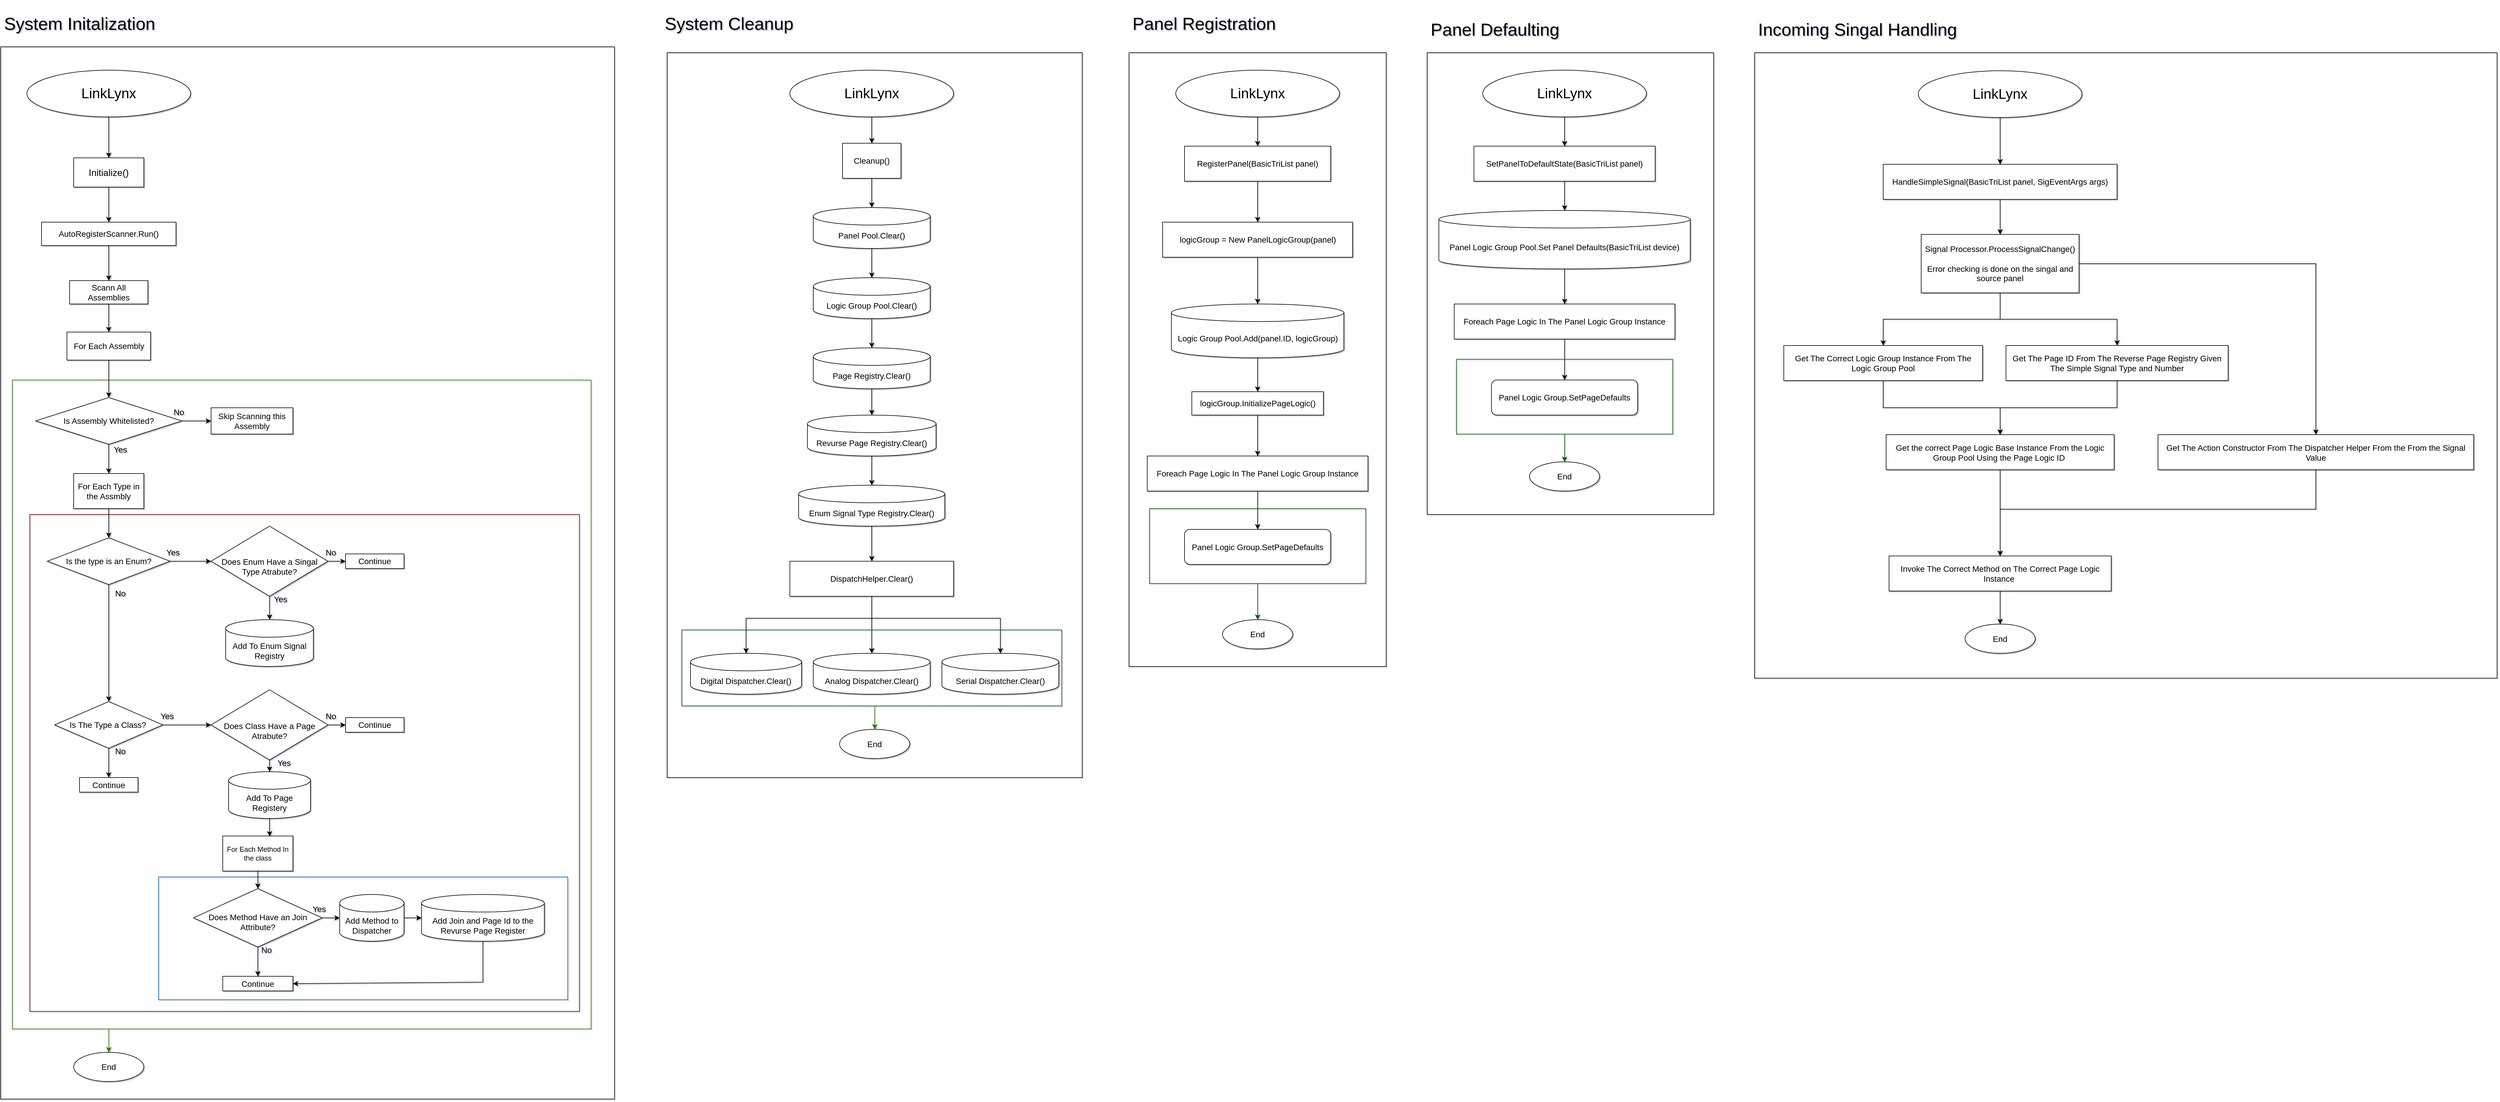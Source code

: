 <mxfile version="24.7.17">
  <diagram name="Page-1" id="KrR0dSTxkSxpPqosY5wD">
    <mxGraphModel dx="6007" dy="3430" grid="1" gridSize="10" guides="1" tooltips="1" connect="1" arrows="1" fold="1" page="0" pageScale="1" pageWidth="827" pageHeight="1169" background="none" math="0" shadow="1">
      <root>
        <mxCell id="0" />
        <mxCell id="1" parent="0" />
        <mxCell id="dL8D1LSxySZhku1xfe0i-30" value="" style="swimlane;startSize=0;" parent="1" vertex="1">
          <mxGeometry x="-570" y="-40" width="1050" height="1800" as="geometry" />
        </mxCell>
        <mxCell id="GIbPInfblWVgtL2tOyPH-95" value="Add To Page Registery" style="shape=cylinder3;whiteSpace=wrap;html=1;boundedLbl=1;backgroundOutline=1;size=15;fontSize=14;" parent="dL8D1LSxySZhku1xfe0i-30" vertex="1">
          <mxGeometry x="390" y="1240" width="140" height="80" as="geometry" />
        </mxCell>
        <mxCell id="GIbPInfblWVgtL2tOyPH-92" value="&lt;span style=&quot;font-size: 14px;&quot;&gt;Add Method to Dispatcher&lt;/span&gt;" style="shape=cylinder3;whiteSpace=wrap;html=1;boundedLbl=1;backgroundOutline=1;size=15;" parent="dL8D1LSxySZhku1xfe0i-30" vertex="1">
          <mxGeometry x="580" y="1450" width="110" height="80" as="geometry" />
        </mxCell>
        <mxCell id="GIbPInfblWVgtL2tOyPH-91" value="&lt;span style=&quot;font-size: 14px;&quot;&gt;Add Join and Page Id to the Revurse Page Register&lt;/span&gt;" style="shape=cylinder3;whiteSpace=wrap;html=1;boundedLbl=1;backgroundOutline=1;size=15;" parent="dL8D1LSxySZhku1xfe0i-30" vertex="1">
          <mxGeometry x="720" y="1450" width="210" height="80" as="geometry" />
        </mxCell>
        <mxCell id="dL8D1LSxySZhku1xfe0i-36" style="edgeStyle=orthogonalEdgeStyle;rounded=0;orthogonalLoop=1;jettySize=auto;html=1;entryX=0;entryY=0.5;entryDx=0;entryDy=0;entryPerimeter=0;" parent="dL8D1LSxySZhku1xfe0i-30" source="GIbPInfblWVgtL2tOyPH-92" target="GIbPInfblWVgtL2tOyPH-91" edge="1">
          <mxGeometry relative="1" as="geometry" />
        </mxCell>
        <mxCell id="GIbPInfblWVgtL2tOyPH-94" value="&lt;span style=&quot;font-size: 14px;&quot;&gt;Add To Enum Signal Registry&lt;/span&gt;" style="shape=cylinder3;whiteSpace=wrap;html=1;boundedLbl=1;backgroundOutline=1;size=15;" parent="dL8D1LSxySZhku1xfe0i-30" vertex="1">
          <mxGeometry x="385" y="980" width="150" height="80" as="geometry" />
        </mxCell>
        <mxCell id="GIbPInfblWVgtL2tOyPH-5" value="&lt;font style=&quot;font-size: 24px;&quot;&gt;LinkLynx&lt;/font&gt;" style="ellipse;whiteSpace=wrap;html=1;" parent="dL8D1LSxySZhku1xfe0i-30" vertex="1">
          <mxGeometry x="45" y="40" width="280" height="80" as="geometry" />
        </mxCell>
        <mxCell id="GIbPInfblWVgtL2tOyPH-82" value="" style="swimlane;startSize=0;fillColor=#60a917;fontColor=#ffffff;strokeColor=#2D7600;" parent="1" vertex="1">
          <mxGeometry x="-550" y="530" width="990" height="1110" as="geometry" />
        </mxCell>
        <mxCell id="GIbPInfblWVgtL2tOyPH-83" value="" style="swimlane;startSize=0;fillColor=#a20025;fontColor=#ffffff;strokeColor=#6F0000;fontSize=14;" parent="GIbPInfblWVgtL2tOyPH-82" vertex="1">
          <mxGeometry x="30" y="230" width="940" height="850" as="geometry" />
        </mxCell>
        <mxCell id="GIbPInfblWVgtL2tOyPH-84" value="" style="swimlane;startSize=0;fillColor=#1ba1e2;fontColor=#ffffff;strokeColor=#006EAF;" parent="GIbPInfblWVgtL2tOyPH-83" vertex="1">
          <mxGeometry x="220" y="620" width="700" height="210" as="geometry" />
        </mxCell>
        <mxCell id="GIbPInfblWVgtL2tOyPH-67" style="edgeStyle=orthogonalEdgeStyle;rounded=0;orthogonalLoop=1;jettySize=auto;html=1;entryX=0.5;entryY=0;entryDx=0;entryDy=0;" parent="GIbPInfblWVgtL2tOyPH-83" source="GIbPInfblWVgtL2tOyPH-64" target="GIbPInfblWVgtL2tOyPH-66" edge="1">
          <mxGeometry relative="1" as="geometry" />
        </mxCell>
        <mxCell id="GIbPInfblWVgtL2tOyPH-64" value="For Each Method In the class" style="rounded=0;whiteSpace=wrap;html=1;" parent="GIbPInfblWVgtL2tOyPH-83" vertex="1">
          <mxGeometry x="330" y="550" width="120" height="60" as="geometry" />
        </mxCell>
        <mxCell id="GIbPInfblWVgtL2tOyPH-77" style="edgeStyle=orthogonalEdgeStyle;rounded=0;orthogonalLoop=1;jettySize=auto;html=1;entryX=0.5;entryY=0;entryDx=0;entryDy=0;" parent="GIbPInfblWVgtL2tOyPH-83" source="GIbPInfblWVgtL2tOyPH-66" target="GIbPInfblWVgtL2tOyPH-76" edge="1">
          <mxGeometry relative="1" as="geometry" />
        </mxCell>
        <mxCell id="GIbPInfblWVgtL2tOyPH-66" value="Does Method Have an Join Attribute?" style="rhombus;whiteSpace=wrap;html=1;fontSize=14;spacingTop=14;" parent="GIbPInfblWVgtL2tOyPH-83" vertex="1">
          <mxGeometry x="280" y="640" width="220" height="100" as="geometry" />
        </mxCell>
        <mxCell id="GIbPInfblWVgtL2tOyPH-68" value="No" style="text;strokeColor=none;fillColor=none;align=center;verticalAlign=middle;spacingLeft=4;spacingRight=4;overflow=hidden;points=[[0,0.5],[1,0.5]];portConstraint=eastwest;rotatable=0;whiteSpace=wrap;html=1;fontSize=14;" parent="GIbPInfblWVgtL2tOyPH-83" vertex="1">
          <mxGeometry x="380" y="730" width="50" height="30" as="geometry" />
        </mxCell>
        <mxCell id="GIbPInfblWVgtL2tOyPH-69" value="Yes" style="text;strokeColor=none;fillColor=none;align=center;verticalAlign=middle;spacingLeft=4;spacingRight=4;overflow=hidden;points=[[0,0.5],[1,0.5]];portConstraint=eastwest;rotatable=0;whiteSpace=wrap;html=1;fontSize=14;" parent="GIbPInfblWVgtL2tOyPH-83" vertex="1">
          <mxGeometry x="470" y="660" width="50" height="30" as="geometry" />
        </mxCell>
        <mxCell id="GIbPInfblWVgtL2tOyPH-72" value="" style="endArrow=classic;html=1;rounded=0;exitX=1;exitY=0.5;exitDx=0;exitDy=0;entryX=0;entryY=0.5;entryDx=0;entryDy=0;" parent="GIbPInfblWVgtL2tOyPH-83" source="GIbPInfblWVgtL2tOyPH-66" edge="1">
          <mxGeometry width="50" height="50" relative="1" as="geometry">
            <mxPoint x="460" y="610" as="sourcePoint" />
            <mxPoint x="530" y="690" as="targetPoint" />
          </mxGeometry>
        </mxCell>
        <mxCell id="GIbPInfblWVgtL2tOyPH-76" value="Continue" style="rounded=0;whiteSpace=wrap;html=1;fontSize=14;" parent="GIbPInfblWVgtL2tOyPH-83" vertex="1">
          <mxGeometry x="330" y="790" width="120" height="25" as="geometry" />
        </mxCell>
        <mxCell id="GIbPInfblWVgtL2tOyPH-4" value="&lt;font style=&quot;font-size: 14px;&quot;&gt;AutoRegisterScanner.Run()&lt;/font&gt;" style="rounded=0;whiteSpace=wrap;html=1;fontSize=14;" parent="1" vertex="1">
          <mxGeometry x="-500" y="260" width="230" height="40" as="geometry" />
        </mxCell>
        <mxCell id="GIbPInfblWVgtL2tOyPH-102" style="edgeStyle=orthogonalEdgeStyle;rounded=0;orthogonalLoop=1;jettySize=auto;html=1;entryX=0.5;entryY=0;entryDx=0;entryDy=0;" parent="1" source="GIbPInfblWVgtL2tOyPH-5" target="GIbPInfblWVgtL2tOyPH-7" edge="1">
          <mxGeometry relative="1" as="geometry" />
        </mxCell>
        <mxCell id="GIbPInfblWVgtL2tOyPH-7" value="&lt;font style=&quot;font-size: 16px;&quot;&gt;Initialize()&lt;/font&gt;" style="rounded=0;whiteSpace=wrap;html=1;" parent="1" vertex="1">
          <mxGeometry x="-445" y="150" width="120" height="50" as="geometry" />
        </mxCell>
        <mxCell id="GIbPInfblWVgtL2tOyPH-8" value="" style="endArrow=classic;html=1;rounded=0;exitX=0.5;exitY=1;exitDx=0;exitDy=0;entryX=0.5;entryY=0;entryDx=0;entryDy=0;" parent="1" source="GIbPInfblWVgtL2tOyPH-7" target="GIbPInfblWVgtL2tOyPH-4" edge="1">
          <mxGeometry width="50" height="50" relative="1" as="geometry">
            <mxPoint x="-290" y="230" as="sourcePoint" />
            <mxPoint x="-240" y="180" as="targetPoint" />
          </mxGeometry>
        </mxCell>
        <mxCell id="GIbPInfblWVgtL2tOyPH-13" value="Is Assembly Whitelisted?" style="rhombus;whiteSpace=wrap;html=1;fontSize=14;" parent="1" vertex="1">
          <mxGeometry x="-510" y="560" width="250" height="80" as="geometry" />
        </mxCell>
        <mxCell id="GIbPInfblWVgtL2tOyPH-80" style="edgeStyle=orthogonalEdgeStyle;rounded=0;orthogonalLoop=1;jettySize=auto;html=1;entryX=0.5;entryY=0;entryDx=0;entryDy=0;" parent="1" source="GIbPInfblWVgtL2tOyPH-14" target="GIbPInfblWVgtL2tOyPH-79" edge="1">
          <mxGeometry relative="1" as="geometry" />
        </mxCell>
        <mxCell id="GIbPInfblWVgtL2tOyPH-14" value="Scann All Assemblies" style="rounded=0;whiteSpace=wrap;html=1;fontSize=14;" parent="1" vertex="1">
          <mxGeometry x="-452" y="360" width="134" height="40" as="geometry" />
        </mxCell>
        <mxCell id="GIbPInfblWVgtL2tOyPH-15" value="" style="endArrow=classic;html=1;rounded=0;exitX=0.5;exitY=1;exitDx=0;exitDy=0;entryX=0.5;entryY=0;entryDx=0;entryDy=0;" parent="1" source="GIbPInfblWVgtL2tOyPH-4" target="GIbPInfblWVgtL2tOyPH-14" edge="1">
          <mxGeometry width="50" height="50" relative="1" as="geometry">
            <mxPoint x="-310" y="380" as="sourcePoint" />
            <mxPoint x="-260" y="330" as="targetPoint" />
          </mxGeometry>
        </mxCell>
        <mxCell id="GIbPInfblWVgtL2tOyPH-20" value="Yes" style="text;strokeColor=none;fillColor=none;align=center;verticalAlign=middle;spacingLeft=4;spacingRight=4;overflow=hidden;points=[[0,0.5],[1,0.5]];portConstraint=eastwest;rotatable=0;whiteSpace=wrap;html=1;fontSize=14;" parent="1" vertex="1">
          <mxGeometry x="-390" y="634" width="50" height="30" as="geometry" />
        </mxCell>
        <mxCell id="GIbPInfblWVgtL2tOyPH-21" value="No" style="text;strokeColor=none;fillColor=none;align=center;verticalAlign=middle;spacingLeft=4;spacingRight=4;overflow=hidden;points=[[0,0.5],[1,0.5]];portConstraint=eastwest;rotatable=0;whiteSpace=wrap;html=1;fontSize=14;" parent="1" vertex="1">
          <mxGeometry x="-290" y="570" width="50" height="30" as="geometry" />
        </mxCell>
        <mxCell id="GIbPInfblWVgtL2tOyPH-23" value="" style="endArrow=classic;html=1;rounded=0;exitX=1;exitY=0.5;exitDx=0;exitDy=0;" parent="1" source="GIbPInfblWVgtL2tOyPH-13" edge="1">
          <mxGeometry width="50" height="50" relative="1" as="geometry">
            <mxPoint x="-270" y="640" as="sourcePoint" />
            <mxPoint x="-210" y="600" as="targetPoint" />
          </mxGeometry>
        </mxCell>
        <mxCell id="GIbPInfblWVgtL2tOyPH-24" value="Skip Scanning this Assembly" style="rounded=0;whiteSpace=wrap;html=1;fontSize=14;" parent="1" vertex="1">
          <mxGeometry x="-210" y="577.5" width="140" height="45" as="geometry" />
        </mxCell>
        <mxCell id="GIbPInfblWVgtL2tOyPH-25" value="" style="endArrow=classic;html=1;rounded=0;exitX=0.5;exitY=1;exitDx=0;exitDy=0;entryX=0.5;entryY=0;entryDx=0;entryDy=0;" parent="1" source="GIbPInfblWVgtL2tOyPH-13" target="GIbPInfblWVgtL2tOyPH-29" edge="1">
          <mxGeometry width="50" height="50" relative="1" as="geometry">
            <mxPoint x="-310" y="580" as="sourcePoint" />
            <mxPoint x="-385" y="680" as="targetPoint" />
          </mxGeometry>
        </mxCell>
        <mxCell id="GIbPInfblWVgtL2tOyPH-29" value="&lt;font style=&quot;font-size: 14px;&quot;&gt;For Each Type in the Assmbly&lt;/font&gt;" style="rounded=0;whiteSpace=wrap;html=1;" parent="1" vertex="1">
          <mxGeometry x="-445" y="690" width="120" height="60" as="geometry" />
        </mxCell>
        <mxCell id="GIbPInfblWVgtL2tOyPH-39" style="edgeStyle=orthogonalEdgeStyle;rounded=0;orthogonalLoop=1;jettySize=auto;html=1;exitX=1;exitY=0.5;exitDx=0;exitDy=0;entryX=0;entryY=0.5;entryDx=0;entryDy=0;" parent="1" source="GIbPInfblWVgtL2tOyPH-30" edge="1">
          <mxGeometry relative="1" as="geometry">
            <mxPoint x="-210" y="840" as="targetPoint" />
          </mxGeometry>
        </mxCell>
        <mxCell id="GIbPInfblWVgtL2tOyPH-57" style="edgeStyle=orthogonalEdgeStyle;rounded=0;orthogonalLoop=1;jettySize=auto;html=1;entryX=0.5;entryY=0;entryDx=0;entryDy=0;" parent="1" source="GIbPInfblWVgtL2tOyPH-30" target="GIbPInfblWVgtL2tOyPH-49" edge="1">
          <mxGeometry relative="1" as="geometry" />
        </mxCell>
        <mxCell id="GIbPInfblWVgtL2tOyPH-30" value="Is the type is an Enum?" style="rhombus;whiteSpace=wrap;html=1;fontSize=14;" parent="1" vertex="1">
          <mxGeometry x="-490" y="800" width="210" height="80" as="geometry" />
        </mxCell>
        <mxCell id="GIbPInfblWVgtL2tOyPH-31" value="" style="endArrow=classic;html=1;rounded=0;exitX=0.5;exitY=1;exitDx=0;exitDy=0;entryX=0.5;entryY=0;entryDx=0;entryDy=0;" parent="1" source="GIbPInfblWVgtL2tOyPH-29" target="GIbPInfblWVgtL2tOyPH-30" edge="1">
          <mxGeometry width="50" height="50" relative="1" as="geometry">
            <mxPoint x="-310" y="680" as="sourcePoint" />
            <mxPoint x="-260" y="630" as="targetPoint" />
          </mxGeometry>
        </mxCell>
        <mxCell id="GIbPInfblWVgtL2tOyPH-32" value="No" style="text;strokeColor=none;fillColor=none;align=center;verticalAlign=middle;spacingLeft=4;spacingRight=4;overflow=hidden;points=[[0,0.5],[1,0.5]];portConstraint=eastwest;rotatable=0;whiteSpace=wrap;html=1;fontSize=14;" parent="1" vertex="1">
          <mxGeometry x="-390" y="1150" width="50" height="30" as="geometry" />
        </mxCell>
        <mxCell id="GIbPInfblWVgtL2tOyPH-33" value="Yes" style="text;strokeColor=none;fillColor=none;align=center;verticalAlign=middle;spacingLeft=4;spacingRight=4;overflow=hidden;points=[[0,0.5],[1,0.5]];portConstraint=eastwest;rotatable=0;whiteSpace=wrap;html=1;fontSize=14;" parent="1" vertex="1">
          <mxGeometry x="-300" y="810" width="50" height="30" as="geometry" />
        </mxCell>
        <mxCell id="GIbPInfblWVgtL2tOyPH-46" style="edgeStyle=orthogonalEdgeStyle;rounded=0;orthogonalLoop=1;jettySize=auto;html=1;exitX=1;exitY=0.5;exitDx=0;exitDy=0;entryX=0;entryY=0.5;entryDx=0;entryDy=0;" parent="1" source="GIbPInfblWVgtL2tOyPH-40" target="GIbPInfblWVgtL2tOyPH-45" edge="1">
          <mxGeometry relative="1" as="geometry" />
        </mxCell>
        <mxCell id="GIbPInfblWVgtL2tOyPH-40" value="Does Enum Have a Singal Type Atrabute?" style="rhombus;whiteSpace=wrap;html=1;fontSize=14;spacingTop=17;spacingLeft=0;spacingRight=0;spacing=2;" parent="1" vertex="1">
          <mxGeometry x="-210" y="780" width="200" height="120" as="geometry" />
        </mxCell>
        <mxCell id="GIbPInfblWVgtL2tOyPH-41" value="Yes" style="text;strokeColor=none;fillColor=none;align=center;verticalAlign=middle;spacingLeft=4;spacingRight=4;overflow=hidden;points=[[0,0.5],[1,0.5]];portConstraint=eastwest;rotatable=0;whiteSpace=wrap;html=1;fontSize=14;" parent="1" vertex="1">
          <mxGeometry x="-116" y="890" width="50" height="30" as="geometry" />
        </mxCell>
        <mxCell id="GIbPInfblWVgtL2tOyPH-42" value="No" style="text;strokeColor=none;fillColor=none;align=center;verticalAlign=middle;spacingLeft=4;spacingRight=4;overflow=hidden;points=[[0,0.5],[1,0.5]];portConstraint=eastwest;rotatable=0;whiteSpace=wrap;html=1;fontSize=14;" parent="1" vertex="1">
          <mxGeometry x="-30" y="810" width="50" height="30" as="geometry" />
        </mxCell>
        <mxCell id="GIbPInfblWVgtL2tOyPH-45" value="Continue" style="rounded=0;whiteSpace=wrap;html=1;fontSize=14;" parent="1" vertex="1">
          <mxGeometry x="20" y="827.5" width="100" height="25" as="geometry" />
        </mxCell>
        <mxCell id="GIbPInfblWVgtL2tOyPH-58" style="edgeStyle=orthogonalEdgeStyle;rounded=0;orthogonalLoop=1;jettySize=auto;html=1;entryX=0;entryY=0.5;entryDx=0;entryDy=0;" parent="1" source="GIbPInfblWVgtL2tOyPH-49" target="GIbPInfblWVgtL2tOyPH-52" edge="1">
          <mxGeometry relative="1" as="geometry" />
        </mxCell>
        <mxCell id="GIbPInfblWVgtL2tOyPH-63" style="edgeStyle=orthogonalEdgeStyle;rounded=0;orthogonalLoop=1;jettySize=auto;html=1;entryX=0.5;entryY=0;entryDx=0;entryDy=0;" parent="1" source="GIbPInfblWVgtL2tOyPH-49" target="GIbPInfblWVgtL2tOyPH-62" edge="1">
          <mxGeometry relative="1" as="geometry" />
        </mxCell>
        <mxCell id="GIbPInfblWVgtL2tOyPH-49" value="Is The Type a Class?&amp;nbsp;" style="rhombus;whiteSpace=wrap;html=1;fontSize=14;" parent="1" vertex="1">
          <mxGeometry x="-477.5" y="1080" width="185" height="80" as="geometry" />
        </mxCell>
        <mxCell id="GIbPInfblWVgtL2tOyPH-50" value="No" style="text;strokeColor=none;fillColor=none;align=center;verticalAlign=middle;spacingLeft=4;spacingRight=4;overflow=hidden;points=[[0,0.5],[1,0.5]];portConstraint=eastwest;rotatable=0;whiteSpace=wrap;html=1;fontSize=14;" parent="1" vertex="1">
          <mxGeometry x="-390" y="880" width="50" height="30" as="geometry" />
        </mxCell>
        <mxCell id="GIbPInfblWVgtL2tOyPH-51" value="Yes" style="text;strokeColor=none;fillColor=none;align=center;verticalAlign=middle;spacingLeft=4;spacingRight=4;overflow=hidden;points=[[0,0.5],[1,0.5]];portConstraint=eastwest;rotatable=0;whiteSpace=wrap;html=1;fontSize=14;" parent="1" vertex="1">
          <mxGeometry x="-310" y="1090" width="50" height="30" as="geometry" />
        </mxCell>
        <mxCell id="GIbPInfblWVgtL2tOyPH-56" style="edgeStyle=orthogonalEdgeStyle;rounded=0;orthogonalLoop=1;jettySize=auto;html=1;entryX=0;entryY=0.5;entryDx=0;entryDy=0;" parent="1" source="GIbPInfblWVgtL2tOyPH-52" target="GIbPInfblWVgtL2tOyPH-55" edge="1">
          <mxGeometry relative="1" as="geometry" />
        </mxCell>
        <mxCell id="GIbPInfblWVgtL2tOyPH-52" value="Does Class Have a Page Atrabute?" style="rhombus;whiteSpace=wrap;html=1;fontSize=14;spacingTop=20;spacingLeft=0;spacingRight=0;spacing=2;" parent="1" vertex="1">
          <mxGeometry x="-210" y="1060" width="200" height="120" as="geometry" />
        </mxCell>
        <mxCell id="GIbPInfblWVgtL2tOyPH-53" value="Yes" style="text;strokeColor=none;fillColor=none;align=center;verticalAlign=middle;spacingLeft=4;spacingRight=4;overflow=hidden;points=[[0,0.5],[1,0.5]];portConstraint=eastwest;rotatable=0;whiteSpace=wrap;html=1;fontSize=14;" parent="1" vertex="1">
          <mxGeometry x="-110" y="1170" width="50" height="30" as="geometry" />
        </mxCell>
        <mxCell id="GIbPInfblWVgtL2tOyPH-54" value="No" style="text;strokeColor=none;fillColor=none;align=center;verticalAlign=middle;spacingLeft=4;spacingRight=4;overflow=hidden;points=[[0,0.5],[1,0.5]];portConstraint=eastwest;rotatable=0;whiteSpace=wrap;html=1;fontSize=14;" parent="1" vertex="1">
          <mxGeometry x="-30" y="1090" width="50" height="30" as="geometry" />
        </mxCell>
        <mxCell id="GIbPInfblWVgtL2tOyPH-55" value="Continue" style="rounded=0;whiteSpace=wrap;html=1;fontSize=14;" parent="1" vertex="1">
          <mxGeometry x="20" y="1107.5" width="100" height="25" as="geometry" />
        </mxCell>
        <mxCell id="GIbPInfblWVgtL2tOyPH-62" value="Continue" style="rounded=0;whiteSpace=wrap;html=1;fontSize=14;" parent="1" vertex="1">
          <mxGeometry x="-435" y="1210" width="100" height="25" as="geometry" />
        </mxCell>
        <mxCell id="GIbPInfblWVgtL2tOyPH-90" style="edgeStyle=orthogonalEdgeStyle;rounded=0;orthogonalLoop=1;jettySize=auto;html=1;entryX=0.5;entryY=0;entryDx=0;entryDy=0;" parent="1" source="GIbPInfblWVgtL2tOyPH-79" target="GIbPInfblWVgtL2tOyPH-13" edge="1">
          <mxGeometry relative="1" as="geometry" />
        </mxCell>
        <mxCell id="GIbPInfblWVgtL2tOyPH-79" value="For Ea&lt;span style=&quot;background-color: initial;&quot;&gt;ch Assembly&lt;/span&gt;" style="rounded=0;whiteSpace=wrap;html=1;fontSize=14;" parent="1" vertex="1">
          <mxGeometry x="-456.5" y="448" width="143" height="48" as="geometry" />
        </mxCell>
        <mxCell id="GIbPInfblWVgtL2tOyPH-86" value="End" style="ellipse;whiteSpace=wrap;html=1;fontSize=14;" parent="1" vertex="1">
          <mxGeometry x="-445" y="1680" width="120" height="50" as="geometry" />
        </mxCell>
        <mxCell id="GIbPInfblWVgtL2tOyPH-87" value="" style="endArrow=classic;html=1;rounded=0;entryX=0.5;entryY=0;entryDx=0;entryDy=0;fillColor=#60a917;strokeColor=#2D7600;" parent="1" target="GIbPInfblWVgtL2tOyPH-86" edge="1">
          <mxGeometry width="50" height="50" relative="1" as="geometry">
            <mxPoint x="-385" y="1640" as="sourcePoint" />
            <mxPoint x="-385" y="1700" as="targetPoint" />
          </mxGeometry>
        </mxCell>
        <mxCell id="oS7MzfRwADnnLeCyvdUV-10" style="edgeStyle=orthogonalEdgeStyle;rounded=0;orthogonalLoop=1;jettySize=auto;html=1;entryX=0.5;entryY=0;entryDx=0;entryDy=0;" parent="1" source="GIbPInfblWVgtL2tOyPH-103" target="oS7MzfRwADnnLeCyvdUV-8" edge="1">
          <mxGeometry relative="1" as="geometry" />
        </mxCell>
        <mxCell id="GIbPInfblWVgtL2tOyPH-103" value="RegisterPanel(BasicTriList panel)" style="rounded=0;whiteSpace=wrap;html=1;fontSize=14;" parent="1" vertex="1">
          <mxGeometry x="1455" y="130" width="250" height="60" as="geometry" />
        </mxCell>
        <mxCell id="xaHEJ4oOJj-pfTSbVaXB-36" style="edgeStyle=orthogonalEdgeStyle;rounded=0;orthogonalLoop=1;jettySize=auto;html=1;entryX=0.5;entryY=0;entryDx=0;entryDy=0;" edge="1" parent="1" source="GIbPInfblWVgtL2tOyPH-104">
          <mxGeometry relative="1" as="geometry">
            <mxPoint x="2105" y="240" as="targetPoint" />
          </mxGeometry>
        </mxCell>
        <mxCell id="GIbPInfblWVgtL2tOyPH-104" value="SetPanelToDefaultState(BasicTriList panel)" style="rounded=0;whiteSpace=wrap;html=1;fontSize=14;" parent="1" vertex="1">
          <mxGeometry x="1950" y="130" width="310" height="60" as="geometry" />
        </mxCell>
        <mxCell id="dL8D1LSxySZhku1xfe0i-31" value="System Initalization" style="text;strokeColor=none;fillColor=none;align=left;verticalAlign=middle;spacingLeft=4;spacingRight=4;overflow=hidden;points=[[0,0.5],[1,0.5]];portConstraint=eastwest;rotatable=0;whiteSpace=wrap;html=1;fontSize=30;" parent="1" vertex="1">
          <mxGeometry x="-570" y="-120" width="270" height="80" as="geometry" />
        </mxCell>
        <mxCell id="dL8D1LSxySZhku1xfe0i-32" value="System Cleanup" style="text;strokeColor=none;fillColor=none;align=left;verticalAlign=middle;spacingLeft=4;spacingRight=4;overflow=hidden;points=[[0,0.5],[1,0.5]];portConstraint=eastwest;rotatable=0;whiteSpace=wrap;html=1;fontSize=30;" parent="1" vertex="1">
          <mxGeometry x="560" y="-120" width="270" height="80" as="geometry" />
        </mxCell>
        <mxCell id="dL8D1LSxySZhku1xfe0i-33" style="edgeStyle=orthogonalEdgeStyle;rounded=0;orthogonalLoop=1;jettySize=auto;html=1;entryX=0.5;entryY=0;entryDx=0;entryDy=0;entryPerimeter=0;" parent="1" source="GIbPInfblWVgtL2tOyPH-52" target="GIbPInfblWVgtL2tOyPH-95" edge="1">
          <mxGeometry relative="1" as="geometry" />
        </mxCell>
        <mxCell id="dL8D1LSxySZhku1xfe0i-35" style="edgeStyle=orthogonalEdgeStyle;rounded=0;orthogonalLoop=1;jettySize=auto;html=1;entryX=0.669;entryY=0.012;entryDx=0;entryDy=0;entryPerimeter=0;" parent="1" source="GIbPInfblWVgtL2tOyPH-95" target="GIbPInfblWVgtL2tOyPH-64" edge="1">
          <mxGeometry relative="1" as="geometry" />
        </mxCell>
        <mxCell id="GIbPInfblWVgtL2tOyPH-85" value="" style="endArrow=classic;html=1;rounded=0;entryX=1;entryY=0.5;entryDx=0;entryDy=0;exitX=0.5;exitY=1;exitDx=0;exitDy=0;exitPerimeter=0;" parent="1" source="GIbPInfblWVgtL2tOyPH-91" target="GIbPInfblWVgtL2tOyPH-76" edge="1">
          <mxGeometry width="50" height="50" relative="1" as="geometry">
            <mxPoint x="270" y="1520" as="sourcePoint" />
            <mxPoint x="120" y="1260" as="targetPoint" />
            <Array as="points">
              <mxPoint x="255" y="1560" />
            </Array>
          </mxGeometry>
        </mxCell>
        <mxCell id="dL8D1LSxySZhku1xfe0i-37" style="edgeStyle=orthogonalEdgeStyle;rounded=0;orthogonalLoop=1;jettySize=auto;html=1;" parent="1" source="GIbPInfblWVgtL2tOyPH-40" edge="1">
          <mxGeometry relative="1" as="geometry">
            <mxPoint x="-110" y="940" as="targetPoint" />
          </mxGeometry>
        </mxCell>
        <mxCell id="xaHEJ4oOJj-pfTSbVaXB-60" style="edgeStyle=orthogonalEdgeStyle;rounded=0;orthogonalLoop=1;jettySize=auto;html=1;entryX=0.5;entryY=0;entryDx=0;entryDy=0;fontSize=14;" edge="1" parent="1" source="GIbPInfblWVgtL2tOyPH-106" target="xaHEJ4oOJj-pfTSbVaXB-58">
          <mxGeometry relative="1" as="geometry" />
        </mxCell>
        <mxCell id="GIbPInfblWVgtL2tOyPH-106" value="HandleSimpleSignal(BasicTriList panel, SigEventArgs args)" style="rounded=0;whiteSpace=wrap;html=1;fontSize=14;" parent="1" vertex="1">
          <mxGeometry x="2650" y="161" width="400" height="60" as="geometry" />
        </mxCell>
        <mxCell id="oS7MzfRwADnnLeCyvdUV-2" style="edgeStyle=orthogonalEdgeStyle;rounded=0;orthogonalLoop=1;jettySize=auto;html=1;entryX=0.5;entryY=0;entryDx=0;entryDy=0;" parent="1" source="oS7MzfRwADnnLeCyvdUV-1" target="GIbPInfblWVgtL2tOyPH-103" edge="1">
          <mxGeometry relative="1" as="geometry" />
        </mxCell>
        <mxCell id="oS7MzfRwADnnLeCyvdUV-8" value="logicGroup = New PanelLogicGroup(panel)" style="rounded=0;whiteSpace=wrap;html=1;fontSize=14;" parent="1" vertex="1">
          <mxGeometry x="1417.5" y="260" width="325" height="60" as="geometry" />
        </mxCell>
        <mxCell id="oS7MzfRwADnnLeCyvdUV-17" style="edgeStyle=orthogonalEdgeStyle;rounded=0;orthogonalLoop=1;jettySize=auto;html=1;entryX=0.5;entryY=0;entryDx=0;entryDy=0;" parent="1" source="oS7MzfRwADnnLeCyvdUV-11" target="oS7MzfRwADnnLeCyvdUV-16" edge="1">
          <mxGeometry relative="1" as="geometry" />
        </mxCell>
        <mxCell id="oS7MzfRwADnnLeCyvdUV-11" value="Logic Group Pool.Add(panel.ID, logicGroup)" style="shape=cylinder3;whiteSpace=wrap;html=1;boundedLbl=1;backgroundOutline=1;size=15;fontSize=14;" parent="1" vertex="1">
          <mxGeometry x="1432.5" y="400" width="295" height="92" as="geometry" />
        </mxCell>
        <mxCell id="oS7MzfRwADnnLeCyvdUV-12" style="edgeStyle=orthogonalEdgeStyle;rounded=0;orthogonalLoop=1;jettySize=auto;html=1;entryX=0.5;entryY=0;entryDx=0;entryDy=0;entryPerimeter=0;" parent="1" source="oS7MzfRwADnnLeCyvdUV-8" target="oS7MzfRwADnnLeCyvdUV-11" edge="1">
          <mxGeometry relative="1" as="geometry" />
        </mxCell>
        <mxCell id="xaHEJ4oOJj-pfTSbVaXB-31" style="edgeStyle=orthogonalEdgeStyle;rounded=0;orthogonalLoop=1;jettySize=auto;html=1;entryX=0.5;entryY=0;entryDx=0;entryDy=0;" edge="1" parent="1" source="oS7MzfRwADnnLeCyvdUV-16">
          <mxGeometry relative="1" as="geometry">
            <mxPoint x="1580" y="660" as="targetPoint" />
          </mxGeometry>
        </mxCell>
        <mxCell id="oS7MzfRwADnnLeCyvdUV-16" value="logicGroup.InitializePageLogic()" style="rounded=0;whiteSpace=wrap;html=1;fontSize=14;" parent="1" vertex="1">
          <mxGeometry x="1467.5" y="550" width="225" height="40" as="geometry" />
        </mxCell>
        <mxCell id="xaHEJ4oOJj-pfTSbVaXB-1" value="" style="swimlane;startSize=0;" vertex="1" parent="1">
          <mxGeometry x="570" y="-30" width="710" height="1240" as="geometry" />
        </mxCell>
        <mxCell id="xaHEJ4oOJj-pfTSbVaXB-2" value="Cleanup()" style="rounded=0;whiteSpace=wrap;html=1;fontSize=14;" vertex="1" parent="xaHEJ4oOJj-pfTSbVaXB-1">
          <mxGeometry x="300" y="155" width="100" height="60" as="geometry" />
        </mxCell>
        <mxCell id="xaHEJ4oOJj-pfTSbVaXB-3" value="&lt;font style=&quot;font-size: 24px;&quot;&gt;LinkLynx&lt;/font&gt;" style="ellipse;whiteSpace=wrap;html=1;fontSize=24;" vertex="1" parent="xaHEJ4oOJj-pfTSbVaXB-1">
          <mxGeometry x="210" y="30" width="280" height="80" as="geometry" />
        </mxCell>
        <mxCell id="xaHEJ4oOJj-pfTSbVaXB-4" value="Panel Pool.Clear()" style="shape=cylinder3;whiteSpace=wrap;html=1;boundedLbl=1;backgroundOutline=1;size=15;fontSize=14;" vertex="1" parent="xaHEJ4oOJj-pfTSbVaXB-1">
          <mxGeometry x="250" y="265" width="200" height="70" as="geometry" />
        </mxCell>
        <mxCell id="xaHEJ4oOJj-pfTSbVaXB-5" value="Logic Group Pool.Clear()" style="shape=cylinder3;whiteSpace=wrap;html=1;boundedLbl=1;backgroundOutline=1;size=15;fontSize=14;" vertex="1" parent="xaHEJ4oOJj-pfTSbVaXB-1">
          <mxGeometry x="250" y="385" width="200" height="70" as="geometry" />
        </mxCell>
        <mxCell id="xaHEJ4oOJj-pfTSbVaXB-6" value="Page Registry.Clear()" style="shape=cylinder3;whiteSpace=wrap;html=1;boundedLbl=1;backgroundOutline=1;size=15;fontSize=14;" vertex="1" parent="xaHEJ4oOJj-pfTSbVaXB-1">
          <mxGeometry x="250" y="505" width="200" height="70" as="geometry" />
        </mxCell>
        <mxCell id="xaHEJ4oOJj-pfTSbVaXB-7" style="edgeStyle=orthogonalEdgeStyle;rounded=0;orthogonalLoop=1;jettySize=auto;html=1;entryX=0.5;entryY=0;entryDx=0;entryDy=0;" edge="1" parent="xaHEJ4oOJj-pfTSbVaXB-1" source="xaHEJ4oOJj-pfTSbVaXB-8" target="xaHEJ4oOJj-pfTSbVaXB-9">
          <mxGeometry relative="1" as="geometry" />
        </mxCell>
        <mxCell id="xaHEJ4oOJj-pfTSbVaXB-8" value="Enum Signal Type Registry.Clear()" style="shape=cylinder3;whiteSpace=wrap;html=1;boundedLbl=1;backgroundOutline=1;size=15;fontSize=14;" vertex="1" parent="xaHEJ4oOJj-pfTSbVaXB-1">
          <mxGeometry x="225" y="740" width="250" height="70" as="geometry" />
        </mxCell>
        <mxCell id="xaHEJ4oOJj-pfTSbVaXB-9" value="DispatchHelper.Clear()" style="rounded=0;whiteSpace=wrap;html=1;fontSize=14;" vertex="1" parent="xaHEJ4oOJj-pfTSbVaXB-1">
          <mxGeometry x="210" y="870" width="280" height="60" as="geometry" />
        </mxCell>
        <mxCell id="xaHEJ4oOJj-pfTSbVaXB-10" value="Digital Dispatcher.Clear()" style="shape=cylinder3;whiteSpace=wrap;html=1;boundedLbl=1;backgroundOutline=1;size=15;fontSize=14;" vertex="1" parent="xaHEJ4oOJj-pfTSbVaXB-1">
          <mxGeometry x="40" y="1027.5" width="190" height="70" as="geometry" />
        </mxCell>
        <mxCell id="xaHEJ4oOJj-pfTSbVaXB-11" value="Analog&amp;nbsp;&lt;span style=&quot;background-color: initial;&quot;&gt;Dispatcher&lt;/span&gt;.Clear()" style="shape=cylinder3;whiteSpace=wrap;html=1;boundedLbl=1;backgroundOutline=1;size=15;fontSize=14;" vertex="1" parent="xaHEJ4oOJj-pfTSbVaXB-1">
          <mxGeometry x="250" y="1027.5" width="200" height="70" as="geometry" />
        </mxCell>
        <mxCell id="xaHEJ4oOJj-pfTSbVaXB-12" value="Serial&amp;nbsp;&lt;span style=&quot;background-color: initial;&quot;&gt;Dispatcher&lt;/span&gt;.Clear()" style="shape=cylinder3;whiteSpace=wrap;html=1;boundedLbl=1;backgroundOutline=1;size=15;fontSize=14;" vertex="1" parent="xaHEJ4oOJj-pfTSbVaXB-1">
          <mxGeometry x="470" y="1027.5" width="200" height="70" as="geometry" />
        </mxCell>
        <mxCell id="xaHEJ4oOJj-pfTSbVaXB-13" value="" style="endArrow=classic;html=1;rounded=0;exitX=0.5;exitY=1;exitDx=0;exitDy=0;entryX=0.5;entryY=0;entryDx=0;entryDy=0;entryPerimeter=0;" edge="1" parent="xaHEJ4oOJj-pfTSbVaXB-1" source="xaHEJ4oOJj-pfTSbVaXB-9" target="xaHEJ4oOJj-pfTSbVaXB-11">
          <mxGeometry width="50" height="50" relative="1" as="geometry">
            <mxPoint x="350" y="940" as="sourcePoint" />
            <mxPoint x="420" y="907.5" as="targetPoint" />
          </mxGeometry>
        </mxCell>
        <mxCell id="xaHEJ4oOJj-pfTSbVaXB-14" value="" style="endArrow=classic;html=1;rounded=0;entryX=0.5;entryY=0;entryDx=0;entryDy=0;entryPerimeter=0;" edge="1" parent="xaHEJ4oOJj-pfTSbVaXB-1" target="xaHEJ4oOJj-pfTSbVaXB-10">
          <mxGeometry width="50" height="50" relative="1" as="geometry">
            <mxPoint x="350" y="967.5" as="sourcePoint" />
            <mxPoint x="420" y="907.5" as="targetPoint" />
            <Array as="points">
              <mxPoint x="135" y="967.5" />
            </Array>
          </mxGeometry>
        </mxCell>
        <mxCell id="xaHEJ4oOJj-pfTSbVaXB-15" value="" style="endArrow=classic;html=1;rounded=0;entryX=0.5;entryY=0;entryDx=0;entryDy=0;entryPerimeter=0;" edge="1" parent="xaHEJ4oOJj-pfTSbVaXB-1" target="xaHEJ4oOJj-pfTSbVaXB-12">
          <mxGeometry width="50" height="50" relative="1" as="geometry">
            <mxPoint x="350" y="967.5" as="sourcePoint" />
            <mxPoint x="420" y="907.5" as="targetPoint" />
            <Array as="points">
              <mxPoint x="570" y="967.5" />
            </Array>
          </mxGeometry>
        </mxCell>
        <mxCell id="xaHEJ4oOJj-pfTSbVaXB-16" value="" style="swimlane;startSize=0;fillColor=#008a00;fontColor=#ffffff;strokeColor=#005700;" vertex="1" parent="xaHEJ4oOJj-pfTSbVaXB-1">
          <mxGeometry x="25" y="987.5" width="650" height="130" as="geometry" />
        </mxCell>
        <mxCell id="xaHEJ4oOJj-pfTSbVaXB-17" value="" style="endArrow=classic;html=1;rounded=0;exitX=0.5;exitY=1;exitDx=0;exitDy=0;fillColor=#60a917;strokeColor=#2D7600;entryX=0.5;entryY=0;entryDx=0;entryDy=0;" edge="1" parent="xaHEJ4oOJj-pfTSbVaXB-1" target="xaHEJ4oOJj-pfTSbVaXB-18">
          <mxGeometry width="50" height="50" relative="1" as="geometry">
            <mxPoint x="355" y="1117.5" as="sourcePoint" />
            <mxPoint x="355" y="1157.5" as="targetPoint" />
          </mxGeometry>
        </mxCell>
        <mxCell id="xaHEJ4oOJj-pfTSbVaXB-18" value="End" style="ellipse;whiteSpace=wrap;html=1;fontSize=14;" vertex="1" parent="xaHEJ4oOJj-pfTSbVaXB-1">
          <mxGeometry x="295" y="1157.5" width="120" height="50" as="geometry" />
        </mxCell>
        <mxCell id="xaHEJ4oOJj-pfTSbVaXB-19" style="edgeStyle=orthogonalEdgeStyle;rounded=0;orthogonalLoop=1;jettySize=auto;html=1;entryX=0.5;entryY=0;entryDx=0;entryDy=0;entryPerimeter=0;" edge="1" parent="xaHEJ4oOJj-pfTSbVaXB-1" source="xaHEJ4oOJj-pfTSbVaXB-5" target="xaHEJ4oOJj-pfTSbVaXB-6">
          <mxGeometry relative="1" as="geometry" />
        </mxCell>
        <mxCell id="xaHEJ4oOJj-pfTSbVaXB-20" style="edgeStyle=orthogonalEdgeStyle;rounded=0;orthogonalLoop=1;jettySize=auto;html=1;entryX=0.5;entryY=0;entryDx=0;entryDy=0;entryPerimeter=0;" edge="1" parent="xaHEJ4oOJj-pfTSbVaXB-1" source="xaHEJ4oOJj-pfTSbVaXB-4" target="xaHEJ4oOJj-pfTSbVaXB-5">
          <mxGeometry relative="1" as="geometry" />
        </mxCell>
        <mxCell id="xaHEJ4oOJj-pfTSbVaXB-21" value="" style="endArrow=classic;html=1;rounded=0;exitX=0.5;exitY=1;exitDx=0;exitDy=0;entryX=0.5;entryY=0;entryDx=0;entryDy=0;" edge="1" parent="xaHEJ4oOJj-pfTSbVaXB-1" source="xaHEJ4oOJj-pfTSbVaXB-3" target="xaHEJ4oOJj-pfTSbVaXB-2">
          <mxGeometry width="50" height="50" relative="1" as="geometry">
            <mxPoint x="495" y="165" as="sourcePoint" />
            <mxPoint x="545" y="115" as="targetPoint" />
          </mxGeometry>
        </mxCell>
        <mxCell id="xaHEJ4oOJj-pfTSbVaXB-22" style="edgeStyle=orthogonalEdgeStyle;rounded=0;orthogonalLoop=1;jettySize=auto;html=1;entryX=0.5;entryY=0;entryDx=0;entryDy=0;entryPerimeter=0;" edge="1" parent="xaHEJ4oOJj-pfTSbVaXB-1" source="xaHEJ4oOJj-pfTSbVaXB-2" target="xaHEJ4oOJj-pfTSbVaXB-4">
          <mxGeometry relative="1" as="geometry" />
        </mxCell>
        <mxCell id="xaHEJ4oOJj-pfTSbVaXB-23" value="Revurse Page Registry.Clear()" style="shape=cylinder3;whiteSpace=wrap;html=1;boundedLbl=1;backgroundOutline=1;size=15;fontSize=14;" vertex="1" parent="xaHEJ4oOJj-pfTSbVaXB-1">
          <mxGeometry x="240" y="620" width="220" height="70" as="geometry" />
        </mxCell>
        <mxCell id="xaHEJ4oOJj-pfTSbVaXB-24" style="edgeStyle=orthogonalEdgeStyle;rounded=0;orthogonalLoop=1;jettySize=auto;html=1;entryX=0.5;entryY=0;entryDx=0;entryDy=0;entryPerimeter=0;" edge="1" parent="xaHEJ4oOJj-pfTSbVaXB-1" source="xaHEJ4oOJj-pfTSbVaXB-23" target="xaHEJ4oOJj-pfTSbVaXB-8">
          <mxGeometry relative="1" as="geometry" />
        </mxCell>
        <mxCell id="xaHEJ4oOJj-pfTSbVaXB-25" style="edgeStyle=orthogonalEdgeStyle;rounded=0;orthogonalLoop=1;jettySize=auto;html=1;entryX=0.5;entryY=0;entryDx=0;entryDy=0;entryPerimeter=0;" edge="1" parent="xaHEJ4oOJj-pfTSbVaXB-1" source="xaHEJ4oOJj-pfTSbVaXB-6" target="xaHEJ4oOJj-pfTSbVaXB-23">
          <mxGeometry relative="1" as="geometry" />
        </mxCell>
        <mxCell id="xaHEJ4oOJj-pfTSbVaXB-27" value="" style="swimlane;startSize=0;" vertex="1" parent="1">
          <mxGeometry x="1360" y="-30" width="440" height="1050" as="geometry" />
        </mxCell>
        <mxCell id="oS7MzfRwADnnLeCyvdUV-1" value="&lt;font style=&quot;font-size: 24px;&quot;&gt;LinkLynx&lt;/font&gt;" style="ellipse;whiteSpace=wrap;html=1;fontSize=24;" parent="xaHEJ4oOJj-pfTSbVaXB-27" vertex="1">
          <mxGeometry x="80" y="30" width="280" height="80" as="geometry" />
        </mxCell>
        <mxCell id="xaHEJ4oOJj-pfTSbVaXB-51" style="edgeStyle=orthogonalEdgeStyle;rounded=0;orthogonalLoop=1;jettySize=auto;html=1;entryX=0.5;entryY=0;entryDx=0;entryDy=0;" edge="1" parent="xaHEJ4oOJj-pfTSbVaXB-27" source="xaHEJ4oOJj-pfTSbVaXB-47" target="xaHEJ4oOJj-pfTSbVaXB-49">
          <mxGeometry relative="1" as="geometry" />
        </mxCell>
        <mxCell id="xaHEJ4oOJj-pfTSbVaXB-47" value="Foreach Page Logic In The Panel Logic Group Instance" style="rounded=0;whiteSpace=wrap;html=1;fontSize=14;" vertex="1" parent="xaHEJ4oOJj-pfTSbVaXB-27">
          <mxGeometry x="31.25" y="690" width="377.5" height="60" as="geometry" />
        </mxCell>
        <mxCell id="xaHEJ4oOJj-pfTSbVaXB-49" value="Panel Logic Group.SetPageDefaults" style="rounded=1;whiteSpace=wrap;html=1;fontSize=14;" vertex="1" parent="xaHEJ4oOJj-pfTSbVaXB-27">
          <mxGeometry x="95" y="815.5" width="250" height="60" as="geometry" />
        </mxCell>
        <mxCell id="xaHEJ4oOJj-pfTSbVaXB-55" style="edgeStyle=orthogonalEdgeStyle;rounded=0;orthogonalLoop=1;jettySize=auto;html=1;entryX=0.5;entryY=0;entryDx=0;entryDy=0;fillColor=#008a00;strokeColor=#005700;" edge="1" parent="xaHEJ4oOJj-pfTSbVaXB-27" source="xaHEJ4oOJj-pfTSbVaXB-50" target="xaHEJ4oOJj-pfTSbVaXB-52">
          <mxGeometry relative="1" as="geometry" />
        </mxCell>
        <mxCell id="xaHEJ4oOJj-pfTSbVaXB-50" value="" style="swimlane;startSize=0;fillColor=#008a00;fontColor=#ffffff;strokeColor=#005700;" vertex="1" parent="xaHEJ4oOJj-pfTSbVaXB-27">
          <mxGeometry x="35" y="780" width="370" height="128" as="geometry" />
        </mxCell>
        <mxCell id="xaHEJ4oOJj-pfTSbVaXB-52" value="End" style="ellipse;whiteSpace=wrap;html=1;fontSize=14;" vertex="1" parent="xaHEJ4oOJj-pfTSbVaXB-27">
          <mxGeometry x="160" y="970" width="120" height="50" as="geometry" />
        </mxCell>
        <mxCell id="xaHEJ4oOJj-pfTSbVaXB-29" value="Panel Registration" style="text;strokeColor=none;fillColor=none;align=left;verticalAlign=middle;spacingLeft=4;spacingRight=4;overflow=hidden;points=[[0,0.5],[1,0.5]];portConstraint=eastwest;rotatable=0;whiteSpace=wrap;html=1;fontSize=30;" vertex="1" parent="1">
          <mxGeometry x="1360" y="-120" width="270" height="80" as="geometry" />
        </mxCell>
        <mxCell id="xaHEJ4oOJj-pfTSbVaXB-57" style="edgeStyle=orthogonalEdgeStyle;rounded=0;orthogonalLoop=1;jettySize=auto;html=1;entryX=0.5;entryY=0;entryDx=0;entryDy=0;" edge="1" parent="1" source="xaHEJ4oOJj-pfTSbVaXB-32" target="GIbPInfblWVgtL2tOyPH-106">
          <mxGeometry relative="1" as="geometry" />
        </mxCell>
        <mxCell id="xaHEJ4oOJj-pfTSbVaXB-32" value="&lt;font style=&quot;font-size: 24px;&quot;&gt;LinkLynx&lt;/font&gt;" style="ellipse;whiteSpace=wrap;html=1;fontSize=24;" vertex="1" parent="1">
          <mxGeometry x="2710" y="1" width="280" height="80" as="geometry" />
        </mxCell>
        <mxCell id="xaHEJ4oOJj-pfTSbVaXB-34" style="edgeStyle=orthogonalEdgeStyle;rounded=0;orthogonalLoop=1;jettySize=auto;html=1;entryX=0.5;entryY=0;entryDx=0;entryDy=0;" edge="1" parent="1" source="xaHEJ4oOJj-pfTSbVaXB-33" target="GIbPInfblWVgtL2tOyPH-104">
          <mxGeometry relative="1" as="geometry" />
        </mxCell>
        <mxCell id="xaHEJ4oOJj-pfTSbVaXB-33" value="&lt;font style=&quot;font-size: 24px;&quot;&gt;LinkLynx&lt;/font&gt;" style="ellipse;whiteSpace=wrap;html=1;fontSize=24;" vertex="1" parent="1">
          <mxGeometry x="1965" width="280" height="80" as="geometry" />
        </mxCell>
        <mxCell id="xaHEJ4oOJj-pfTSbVaXB-62" style="edgeStyle=orthogonalEdgeStyle;rounded=0;orthogonalLoop=1;jettySize=auto;html=1;entryX=0.5;entryY=0;entryDx=0;entryDy=0;" edge="1" parent="1" source="xaHEJ4oOJj-pfTSbVaXB-37" target="xaHEJ4oOJj-pfTSbVaXB-40">
          <mxGeometry relative="1" as="geometry" />
        </mxCell>
        <mxCell id="xaHEJ4oOJj-pfTSbVaXB-37" value="&lt;span style=&quot;font-size: 14px;&quot;&gt;Panel Logic Group Pool.Set Panel Defaults(BasicTriList device)&lt;/span&gt;" style="shape=cylinder3;whiteSpace=wrap;html=1;boundedLbl=1;backgroundOutline=1;size=15;" vertex="1" parent="1">
          <mxGeometry x="1890" y="240" width="430" height="100" as="geometry" />
        </mxCell>
        <mxCell id="xaHEJ4oOJj-pfTSbVaXB-39" value="Panel Logic Group.SetPageDefaults" style="rounded=1;whiteSpace=wrap;html=1;fontSize=14;" vertex="1" parent="1">
          <mxGeometry x="1980" y="530" width="250" height="60" as="geometry" />
        </mxCell>
        <mxCell id="xaHEJ4oOJj-pfTSbVaXB-42" style="edgeStyle=orthogonalEdgeStyle;rounded=0;orthogonalLoop=1;jettySize=auto;html=1;entryX=0.5;entryY=0;entryDx=0;entryDy=0;" edge="1" parent="1" source="xaHEJ4oOJj-pfTSbVaXB-40" target="xaHEJ4oOJj-pfTSbVaXB-39">
          <mxGeometry relative="1" as="geometry" />
        </mxCell>
        <mxCell id="xaHEJ4oOJj-pfTSbVaXB-40" value="Foreach Page Logic In The Panel Logic Group Instance" style="rounded=0;whiteSpace=wrap;html=1;fontSize=14;" vertex="1" parent="1">
          <mxGeometry x="1916.25" y="400" width="377.5" height="60" as="geometry" />
        </mxCell>
        <mxCell id="xaHEJ4oOJj-pfTSbVaXB-45" style="edgeStyle=orthogonalEdgeStyle;rounded=0;orthogonalLoop=1;jettySize=auto;html=1;entryX=0.5;entryY=0;entryDx=0;entryDy=0;fillColor=#008a00;strokeColor=#005700;" edge="1" parent="1" source="xaHEJ4oOJj-pfTSbVaXB-41" target="xaHEJ4oOJj-pfTSbVaXB-44">
          <mxGeometry relative="1" as="geometry" />
        </mxCell>
        <mxCell id="xaHEJ4oOJj-pfTSbVaXB-41" value="" style="swimlane;startSize=0;fillColor=#008a00;fontColor=#ffffff;strokeColor=#005700;" vertex="1" parent="1">
          <mxGeometry x="1920" y="494.5" width="370" height="128" as="geometry" />
        </mxCell>
        <mxCell id="xaHEJ4oOJj-pfTSbVaXB-44" value="End" style="ellipse;whiteSpace=wrap;html=1;fontSize=14;" vertex="1" parent="1">
          <mxGeometry x="2045" y="670" width="120" height="50" as="geometry" />
        </mxCell>
        <mxCell id="xaHEJ4oOJj-pfTSbVaXB-56" value="" style="swimlane;startSize=0;" vertex="1" parent="1">
          <mxGeometry x="1870" y="-30" width="490" height="790" as="geometry" />
        </mxCell>
        <mxCell id="xaHEJ4oOJj-pfTSbVaXB-66" style="edgeStyle=orthogonalEdgeStyle;rounded=0;orthogonalLoop=1;jettySize=auto;html=1;entryX=0.5;entryY=0;entryDx=0;entryDy=0;fontSize=14;" edge="1" parent="1" source="xaHEJ4oOJj-pfTSbVaXB-58" target="xaHEJ4oOJj-pfTSbVaXB-63">
          <mxGeometry relative="1" as="geometry" />
        </mxCell>
        <mxCell id="xaHEJ4oOJj-pfTSbVaXB-67" style="edgeStyle=orthogonalEdgeStyle;rounded=0;orthogonalLoop=1;jettySize=auto;html=1;entryX=0.5;entryY=0;entryDx=0;entryDy=0;fontSize=14;" edge="1" parent="1" source="xaHEJ4oOJj-pfTSbVaXB-58" target="xaHEJ4oOJj-pfTSbVaXB-64">
          <mxGeometry relative="1" as="geometry" />
        </mxCell>
        <mxCell id="xaHEJ4oOJj-pfTSbVaXB-71" style="edgeStyle=orthogonalEdgeStyle;rounded=0;orthogonalLoop=1;jettySize=auto;html=1;entryX=0.5;entryY=0;entryDx=0;entryDy=0;" edge="1" parent="1" source="xaHEJ4oOJj-pfTSbVaXB-58" target="xaHEJ4oOJj-pfTSbVaXB-70">
          <mxGeometry relative="1" as="geometry" />
        </mxCell>
        <mxCell id="xaHEJ4oOJj-pfTSbVaXB-58" value="Signal Processor.ProcessSignalChange()&lt;br style=&quot;font-size: 14px;&quot;&gt;&lt;br style=&quot;font-size: 14px;&quot;&gt;Error checking is done on the singal and source panel" style="rounded=0;whiteSpace=wrap;html=1;fontSize=14;" vertex="1" parent="1">
          <mxGeometry x="2715" y="281" width="270" height="100" as="geometry" />
        </mxCell>
        <mxCell id="xaHEJ4oOJj-pfTSbVaXB-68" style="edgeStyle=orthogonalEdgeStyle;rounded=0;orthogonalLoop=1;jettySize=auto;html=1;entryX=0.5;entryY=0;entryDx=0;entryDy=0;fontSize=14;" edge="1" parent="1" source="xaHEJ4oOJj-pfTSbVaXB-63" target="xaHEJ4oOJj-pfTSbVaXB-65">
          <mxGeometry relative="1" as="geometry" />
        </mxCell>
        <mxCell id="xaHEJ4oOJj-pfTSbVaXB-63" value="Get The Correct Logic Group Instance From The Logic Group Pool" style="rounded=0;whiteSpace=wrap;html=1;fontSize=14;" vertex="1" parent="1">
          <mxGeometry x="2480" y="471" width="340" height="60" as="geometry" />
        </mxCell>
        <mxCell id="xaHEJ4oOJj-pfTSbVaXB-69" style="edgeStyle=orthogonalEdgeStyle;rounded=0;orthogonalLoop=1;jettySize=auto;html=1;entryX=0.5;entryY=0;entryDx=0;entryDy=0;fontSize=14;" edge="1" parent="1" source="xaHEJ4oOJj-pfTSbVaXB-64" target="xaHEJ4oOJj-pfTSbVaXB-65">
          <mxGeometry relative="1" as="geometry" />
        </mxCell>
        <mxCell id="xaHEJ4oOJj-pfTSbVaXB-64" value="Get The Page ID From The Reverse Page Registry Given The Simple Signal Type and Number" style="rounded=0;whiteSpace=wrap;html=1;fontSize=14;" vertex="1" parent="1">
          <mxGeometry x="2860" y="471" width="380" height="60" as="geometry" />
        </mxCell>
        <mxCell id="xaHEJ4oOJj-pfTSbVaXB-73" style="edgeStyle=orthogonalEdgeStyle;rounded=0;orthogonalLoop=1;jettySize=auto;html=1;entryX=0.5;entryY=0;entryDx=0;entryDy=0;" edge="1" parent="1" source="xaHEJ4oOJj-pfTSbVaXB-65" target="xaHEJ4oOJj-pfTSbVaXB-72">
          <mxGeometry relative="1" as="geometry" />
        </mxCell>
        <mxCell id="xaHEJ4oOJj-pfTSbVaXB-65" value="Get the correct Page Logic Base Instance From the Logic Group Pool Using the Page Logic ID&amp;nbsp;" style="rounded=0;whiteSpace=wrap;html=1;fontSize=14;" vertex="1" parent="1">
          <mxGeometry x="2655" y="623.5" width="390" height="60" as="geometry" />
        </mxCell>
        <mxCell id="xaHEJ4oOJj-pfTSbVaXB-74" style="edgeStyle=orthogonalEdgeStyle;rounded=0;orthogonalLoop=1;jettySize=auto;html=1;entryX=0.5;entryY=0;entryDx=0;entryDy=0;" edge="1" parent="1" source="xaHEJ4oOJj-pfTSbVaXB-70" target="xaHEJ4oOJj-pfTSbVaXB-72">
          <mxGeometry relative="1" as="geometry">
            <Array as="points">
              <mxPoint x="3390" y="751" />
              <mxPoint x="2850" y="751" />
            </Array>
          </mxGeometry>
        </mxCell>
        <mxCell id="xaHEJ4oOJj-pfTSbVaXB-70" value="Get The Action Constructor From The Dispatcher Helper From the From the Signal Value" style="rounded=0;whiteSpace=wrap;html=1;fontSize=14;" vertex="1" parent="1">
          <mxGeometry x="3120" y="623.5" width="540" height="60" as="geometry" />
        </mxCell>
        <mxCell id="xaHEJ4oOJj-pfTSbVaXB-80" style="edgeStyle=orthogonalEdgeStyle;rounded=0;orthogonalLoop=1;jettySize=auto;html=1;entryX=0.5;entryY=0;entryDx=0;entryDy=0;" edge="1" parent="1" source="xaHEJ4oOJj-pfTSbVaXB-72" target="xaHEJ4oOJj-pfTSbVaXB-78">
          <mxGeometry relative="1" as="geometry" />
        </mxCell>
        <mxCell id="xaHEJ4oOJj-pfTSbVaXB-72" value="Invoke The Correct Method on The Correct Page Logic Instance&amp;nbsp;" style="rounded=0;whiteSpace=wrap;html=1;fontSize=14;" vertex="1" parent="1">
          <mxGeometry x="2660" y="831" width="380" height="60" as="geometry" />
        </mxCell>
        <mxCell id="xaHEJ4oOJj-pfTSbVaXB-75" value="" style="swimlane;startSize=0;" vertex="1" parent="1">
          <mxGeometry x="2430" y="-30" width="1270" height="1070" as="geometry" />
        </mxCell>
        <mxCell id="xaHEJ4oOJj-pfTSbVaXB-78" value="End" style="ellipse;whiteSpace=wrap;html=1;fontSize=14;" vertex="1" parent="xaHEJ4oOJj-pfTSbVaXB-75">
          <mxGeometry x="360" y="977.5" width="120" height="50" as="geometry" />
        </mxCell>
        <mxCell id="xaHEJ4oOJj-pfTSbVaXB-76" value="Panel Defaulting" style="text;strokeColor=none;fillColor=none;align=left;verticalAlign=middle;spacingLeft=4;spacingRight=4;overflow=hidden;points=[[0,0.5],[1,0.5]];portConstraint=eastwest;rotatable=0;whiteSpace=wrap;html=1;fontSize=30;" vertex="1" parent="1">
          <mxGeometry x="1870" y="-110" width="270" height="80" as="geometry" />
        </mxCell>
        <mxCell id="xaHEJ4oOJj-pfTSbVaXB-77" value="Incoming Singal Handling" style="text;strokeColor=none;fillColor=none;align=left;verticalAlign=middle;spacingLeft=4;spacingRight=4;overflow=hidden;points=[[0,0.5],[1,0.5]];portConstraint=eastwest;rotatable=0;whiteSpace=wrap;html=1;fontSize=30;" vertex="1" parent="1">
          <mxGeometry x="2430" y="-110" width="390" height="80" as="geometry" />
        </mxCell>
      </root>
    </mxGraphModel>
  </diagram>
</mxfile>
